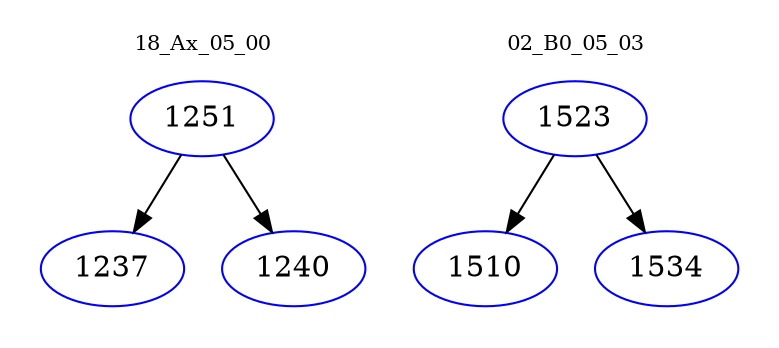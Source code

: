 digraph{
subgraph cluster_0 {
color = white
label = "18_Ax_05_00";
fontsize=10;
T0_1251 [label="1251", color="blue"]
T0_1251 -> T0_1237 [color="black"]
T0_1237 [label="1237", color="blue"]
T0_1251 -> T0_1240 [color="black"]
T0_1240 [label="1240", color="blue"]
}
subgraph cluster_1 {
color = white
label = "02_B0_05_03";
fontsize=10;
T1_1523 [label="1523", color="blue"]
T1_1523 -> T1_1510 [color="black"]
T1_1510 [label="1510", color="blue"]
T1_1523 -> T1_1534 [color="black"]
T1_1534 [label="1534", color="blue"]
}
}
